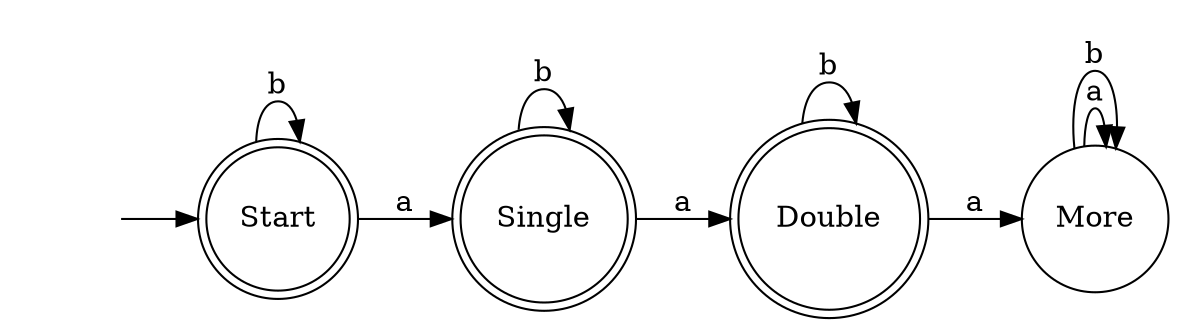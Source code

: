 digraph finite_state_machine {
	rankdir = LR;
	/*size = "4,6"*/
	/*ppi = 300*/
	node [ shape = none ] "";
	node [ shape = doublecircle ]; "Start" "Single" "Double";
	node [ shape = circle ];

	"" -> "Start"

	"Start" -> "Single"  [ label = "a" ]
	"Start" -> "Start"   [ label = "b" ]

	"Single" -> "Double"   [ label = "a" ]
	"Single" -> "Single"   [ label = "b" ]

	"Double" -> "More" [ label = "a"]
	"Double" -> "Double" [ label = "b"]

	"More" -> "More" [ label = "a"]
	"More" -> "More" [ label = "b"]
}
